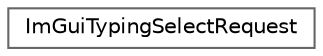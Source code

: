 digraph "Graphical Class Hierarchy"
{
 // LATEX_PDF_SIZE
  bgcolor="transparent";
  edge [fontname=Helvetica,fontsize=10,labelfontname=Helvetica,labelfontsize=10];
  node [fontname=Helvetica,fontsize=10,shape=box,height=0.2,width=0.4];
  rankdir="LR";
  Node0 [id="Node000000",label="ImGuiTypingSelectRequest",height=0.2,width=0.4,color="grey40", fillcolor="white", style="filled",URL="$struct_im_gui_typing_select_request.html",tooltip=" "];
}
